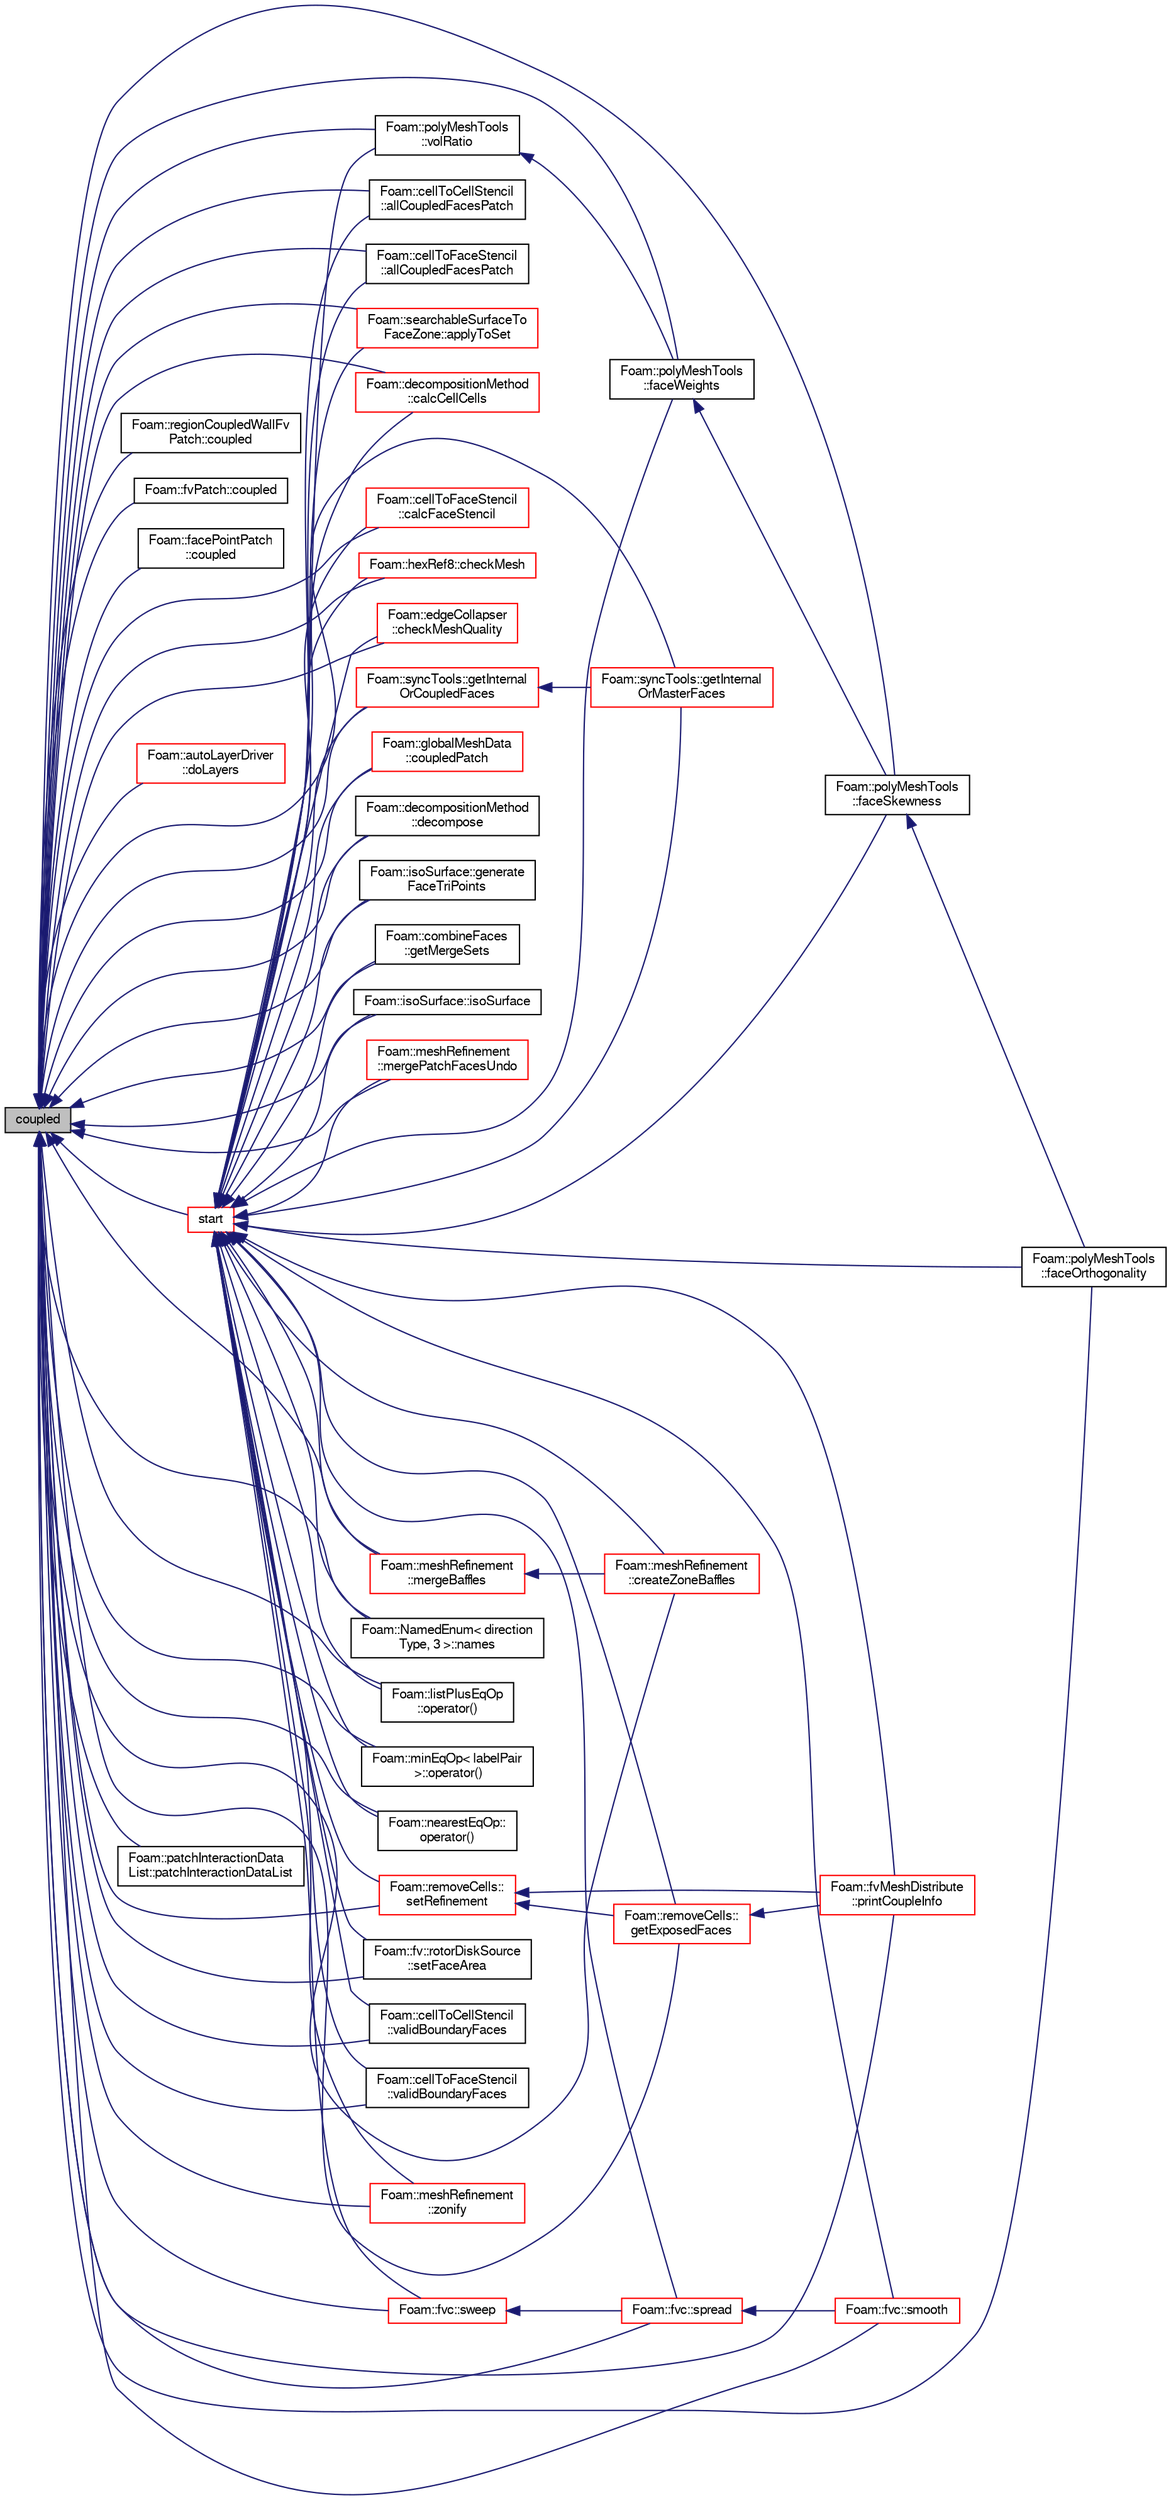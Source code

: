 digraph "coupled"
{
  bgcolor="transparent";
  edge [fontname="FreeSans",fontsize="10",labelfontname="FreeSans",labelfontsize="10"];
  node [fontname="FreeSans",fontsize="10",shape=record];
  rankdir="LR";
  Node2038 [label="coupled",height=0.2,width=0.4,color="black", fillcolor="grey75", style="filled", fontcolor="black"];
  Node2038 -> Node2039 [dir="back",color="midnightblue",fontsize="10",style="solid",fontname="FreeSans"];
  Node2039 [label="Foam::cellToCellStencil\l::allCoupledFacesPatch",height=0.2,width=0.4,color="black",URL="$a22642.html#a3ce86e793c8ebbec10ea9b3b9f9bda0d",tooltip="Return patch of all coupled faces. "];
  Node2038 -> Node2040 [dir="back",color="midnightblue",fontsize="10",style="solid",fontname="FreeSans"];
  Node2040 [label="Foam::cellToFaceStencil\l::allCoupledFacesPatch",height=0.2,width=0.4,color="black",URL="$a22686.html#a3ce86e793c8ebbec10ea9b3b9f9bda0d",tooltip="Return patch of all coupled faces. "];
  Node2038 -> Node2041 [dir="back",color="midnightblue",fontsize="10",style="solid",fontname="FreeSans"];
  Node2041 [label="Foam::searchableSurfaceTo\lFaceZone::applyToSet",height=0.2,width=0.4,color="red",URL="$a25386.html#a2d6074569c50892cef0d0f02422c89d1"];
  Node2038 -> Node2044 [dir="back",color="midnightblue",fontsize="10",style="solid",fontname="FreeSans"];
  Node2044 [label="Foam::decompositionMethod\l::calcCellCells",height=0.2,width=0.4,color="red",URL="$a28594.html#a86727d8c968e3ae5d8f394879e2b3c8a",tooltip="Helper: determine (local or global) cellCells from mesh. "];
  Node2038 -> Node2050 [dir="back",color="midnightblue",fontsize="10",style="solid",fontname="FreeSans"];
  Node2050 [label="Foam::cellToFaceStencil\l::calcFaceStencil",height=0.2,width=0.4,color="red",URL="$a22686.html#a75899a6e0677e40388327173f197eb45",tooltip="Collect cell neighbours into extended stencil. "];
  Node2038 -> Node2057 [dir="back",color="midnightblue",fontsize="10",style="solid",fontname="FreeSans"];
  Node2057 [label="Foam::hexRef8::checkMesh",height=0.2,width=0.4,color="red",URL="$a21654.html#a432ff341842268fa21b8363e6b2c45b9",tooltip="Debug: Check coupled mesh for correctness. "];
  Node2038 -> Node2068 [dir="back",color="midnightblue",fontsize="10",style="solid",fontname="FreeSans"];
  Node2068 [label="Foam::edgeCollapser\l::checkMeshQuality",height=0.2,width=0.4,color="red",URL="$a21642.html#a05c592dbdbe3fcc0728c2595750b5982",tooltip="Check mesh and mark points on faces in error. "];
  Node2038 -> Node2072 [dir="back",color="midnightblue",fontsize="10",style="solid",fontname="FreeSans"];
  Node2072 [label="Foam::regionCoupledWallFv\lPatch::coupled",height=0.2,width=0.4,color="black",URL="$a22862.html#a39c01db0e66d00fe0621a0c7e5fc4ead",tooltip="Return true because this patch is coupled. "];
  Node2038 -> Node2073 [dir="back",color="midnightblue",fontsize="10",style="solid",fontname="FreeSans"];
  Node2073 [label="Foam::fvPatch::coupled",height=0.2,width=0.4,color="black",URL="$a22870.html#a39c01db0e66d00fe0621a0c7e5fc4ead",tooltip="Return true if this patch is coupled. "];
  Node2038 -> Node2074 [dir="back",color="midnightblue",fontsize="10",style="solid",fontname="FreeSans"];
  Node2074 [label="Foam::facePointPatch\l::coupled",height=0.2,width=0.4,color="black",URL="$a27322.html#a39c01db0e66d00fe0621a0c7e5fc4ead",tooltip="Return true if this patch field is coupled. "];
  Node2038 -> Node2075 [dir="back",color="midnightblue",fontsize="10",style="solid",fontname="FreeSans"];
  Node2075 [label="Foam::globalMeshData\l::coupledPatch",height=0.2,width=0.4,color="red",URL="$a27334.html#adbf1d40edb1a4d9d7175cc03028a82e7",tooltip="Return patch of all coupled faces. "];
  Node2038 -> Node2094 [dir="back",color="midnightblue",fontsize="10",style="solid",fontname="FreeSans"];
  Node2094 [label="Foam::meshRefinement\l::createZoneBaffles",height=0.2,width=0.4,color="red",URL="$a24662.html#a79af0bcc267d8fda8b3f4e683cac915b",tooltip="Create baffles for faces straddling zoned surfaces. Return. "];
  Node2038 -> Node2089 [dir="back",color="midnightblue",fontsize="10",style="solid",fontname="FreeSans"];
  Node2089 [label="Foam::decompositionMethod\l::decompose",height=0.2,width=0.4,color="black",URL="$a28594.html#a9e5348f6d62778dc2721d9646d92c3d2"];
  Node2038 -> Node2168 [dir="back",color="midnightblue",fontsize="10",style="solid",fontname="FreeSans"];
  Node2168 [label="Foam::autoLayerDriver\l::doLayers",height=0.2,width=0.4,color="red",URL="$a24610.html#a128bb8ca3845486b1c6d481160e3adb5",tooltip="Add layers according to the dictionary settings. "];
  Node2038 -> Node2169 [dir="back",color="midnightblue",fontsize="10",style="solid",fontname="FreeSans"];
  Node2169 [label="Foam::polyMeshTools\l::faceOrthogonality",height=0.2,width=0.4,color="black",URL="$a27414.html#a1880e9d41ec6aba8b237d6ef3524d8b3",tooltip="Generate orthogonality field. (1 for fully orthogonal, < 1 for. "];
  Node2038 -> Node2170 [dir="back",color="midnightblue",fontsize="10",style="solid",fontname="FreeSans"];
  Node2170 [label="Foam::polyMeshTools\l::faceSkewness",height=0.2,width=0.4,color="black",URL="$a27414.html#a18dd96d4299c9cd56aa762e236a9af0d",tooltip="Generate skewness field. "];
  Node2170 -> Node2169 [dir="back",color="midnightblue",fontsize="10",style="solid",fontname="FreeSans"];
  Node2038 -> Node2171 [dir="back",color="midnightblue",fontsize="10",style="solid",fontname="FreeSans"];
  Node2171 [label="Foam::polyMeshTools\l::faceWeights",height=0.2,width=0.4,color="black",URL="$a27414.html#ab1b38c078f6a7f0be1e7b61f8b7cb28a",tooltip="Generate interpolation factors field. "];
  Node2171 -> Node2170 [dir="back",color="midnightblue",fontsize="10",style="solid",fontname="FreeSans"];
  Node2038 -> Node2172 [dir="back",color="midnightblue",fontsize="10",style="solid",fontname="FreeSans"];
  Node2172 [label="Foam::isoSurface::generate\lFaceTriPoints",height=0.2,width=0.4,color="black",URL="$a29346.html#a03628c245d99a9324f28ceffe5aa1c35"];
  Node2038 -> Node2173 [dir="back",color="midnightblue",fontsize="10",style="solid",fontname="FreeSans"];
  Node2173 [label="Foam::removeCells::\lgetExposedFaces",height=0.2,width=0.4,color="red",URL="$a21698.html#af7d0a466fd22f2b7991edb7423dde021",tooltip="Get labels of exposed faces. "];
  Node2173 -> Node2174 [dir="back",color="midnightblue",fontsize="10",style="solid",fontname="FreeSans"];
  Node2174 [label="Foam::fvMeshDistribute\l::printCoupleInfo",height=0.2,width=0.4,color="red",URL="$a21454.html#a0b2e9e5ba94679bbc5d807ecf02687e2",tooltip="Print some info on coupling data. "];
  Node2038 -> Node2186 [dir="back",color="midnightblue",fontsize="10",style="solid",fontname="FreeSans"];
  Node2186 [label="Foam::syncTools::getInternal\lOrCoupledFaces",height=0.2,width=0.4,color="red",URL="$a27502.html#a8fd72dca30a47f2a04181c7be9a8ce84",tooltip="Get per face whether it is internal or coupled. "];
  Node2186 -> Node2187 [dir="back",color="midnightblue",fontsize="10",style="solid",fontname="FreeSans"];
  Node2187 [label="Foam::syncTools::getInternal\lOrMasterFaces",height=0.2,width=0.4,color="red",URL="$a27502.html#a974774e844482a638469208c3e1d93b2",tooltip="Get per face whether it is internal or a master of a. "];
  Node2038 -> Node2187 [dir="back",color="midnightblue",fontsize="10",style="solid",fontname="FreeSans"];
  Node2038 -> Node2192 [dir="back",color="midnightblue",fontsize="10",style="solid",fontname="FreeSans"];
  Node2192 [label="Foam::combineFaces\l::getMergeSets",height=0.2,width=0.4,color="black",URL="$a21634.html#aacdb22dd46f93ab1163b67cdd60d5492",tooltip="Extract lists of all (non-coupled) boundary faces that can. "];
  Node2038 -> Node2193 [dir="back",color="midnightblue",fontsize="10",style="solid",fontname="FreeSans"];
  Node2193 [label="Foam::isoSurface::isoSurface",height=0.2,width=0.4,color="black",URL="$a29346.html#a2d3f6322d0523951b389b2245851396f",tooltip="Construct from cell values and point values. Uses boundaryField. "];
  Node2038 -> Node2093 [dir="back",color="midnightblue",fontsize="10",style="solid",fontname="FreeSans"];
  Node2093 [label="Foam::meshRefinement\l::mergeBaffles",height=0.2,width=0.4,color="red",URL="$a24662.html#aa959f1ef1377d3a4eaac5ff099280e50",tooltip="Merge baffles. Gets pairs of faces. "];
  Node2093 -> Node2094 [dir="back",color="midnightblue",fontsize="10",style="solid",fontname="FreeSans"];
  Node2038 -> Node2194 [dir="back",color="midnightblue",fontsize="10",style="solid",fontname="FreeSans"];
  Node2194 [label="Foam::meshRefinement\l::mergePatchFacesUndo",height=0.2,width=0.4,color="red",URL="$a24662.html#a46abeca243f55035145fe45edc956bef",tooltip="Merge coplanar faces. preserveFaces is != -1 for faces. "];
  Node2038 -> Node2090 [dir="back",color="midnightblue",fontsize="10",style="solid",fontname="FreeSans"];
  Node2090 [label="Foam::NamedEnum\< direction\lType, 3 \>::names",height=0.2,width=0.4,color="black",URL="$a25998.html#a7350da3a0edd92cd11e6c479c9967dc8"];
  Node2038 -> Node2126 [dir="back",color="midnightblue",fontsize="10",style="solid",fontname="FreeSans"];
  Node2126 [label="Foam::listPlusEqOp\l::operator()",height=0.2,width=0.4,color="black",URL="$a24626.html#a2bca5855a51bffee2f0fe2aacc4aba10"];
  Node2038 -> Node2079 [dir="back",color="midnightblue",fontsize="10",style="solid",fontname="FreeSans"];
  Node2079 [label="Foam::minEqOp\< labelPair\l \>::operator()",height=0.2,width=0.4,color="black",URL="$a21438.html#a5110bdded347caa6365e4d10554dfc32"];
  Node2038 -> Node2195 [dir="back",color="midnightblue",fontsize="10",style="solid",fontname="FreeSans"];
  Node2195 [label="Foam::nearestEqOp::\loperator()",height=0.2,width=0.4,color="black",URL="$a29394.html#a7125bb052e112a423cd8082006cdac3b"];
  Node2038 -> Node2196 [dir="back",color="midnightblue",fontsize="10",style="solid",fontname="FreeSans"];
  Node2196 [label="Foam::patchInteractionData\lList::patchInteractionDataList",height=0.2,width=0.4,color="black",URL="$a24178.html#a6ceb0b9c160f0dffd9ce6257b8521a8f",tooltip="Construct from Istream. "];
  Node2038 -> Node2174 [dir="back",color="midnightblue",fontsize="10",style="solid",fontname="FreeSans"];
  Node2038 -> Node2197 [dir="back",color="midnightblue",fontsize="10",style="solid",fontname="FreeSans"];
  Node2197 [label="Foam::fv::rotorDiskSource\l::setFaceArea",height=0.2,width=0.4,color="black",URL="$a23502.html#a161ab2dd610fa2868ae3529d99faf5d9",tooltip="Set the face areas per cell, and optionally correct the rotor axis. "];
  Node2038 -> Node2198 [dir="back",color="midnightblue",fontsize="10",style="solid",fontname="FreeSans"];
  Node2198 [label="Foam::removeCells::\lsetRefinement",height=0.2,width=0.4,color="red",URL="$a21698.html#a1fa7db25391bd44913e7d03a77e2c45b",tooltip="Play commands into polyTopoChange to remove cells. "];
  Node2198 -> Node2174 [dir="back",color="midnightblue",fontsize="10",style="solid",fontname="FreeSans"];
  Node2198 -> Node2173 [dir="back",color="midnightblue",fontsize="10",style="solid",fontname="FreeSans"];
  Node2038 -> Node2099 [dir="back",color="midnightblue",fontsize="10",style="solid",fontname="FreeSans"];
  Node2099 [label="Foam::fvc::smooth",height=0.2,width=0.4,color="red",URL="$a21134.html#a417a555eb3108fd8d6c41c0aec39a633"];
  Node2038 -> Node2200 [dir="back",color="midnightblue",fontsize="10",style="solid",fontname="FreeSans"];
  Node2200 [label="Foam::fvc::spread",height=0.2,width=0.4,color="red",URL="$a21134.html#a8a82f265e99ca3a2aa0d656f2388b991"];
  Node2200 -> Node2099 [dir="back",color="midnightblue",fontsize="10",style="solid",fontname="FreeSans"];
  Node2038 -> Node2202 [dir="back",color="midnightblue",fontsize="10",style="solid",fontname="FreeSans"];
  Node2202 [label="start",height=0.2,width=0.4,color="red",URL="$a27478.html#a6bfd3e3abb11e98bdb4b98671cec1234",tooltip="Return start label of this patch in the polyMesh face list. "];
  Node2202 -> Node2039 [dir="back",color="midnightblue",fontsize="10",style="solid",fontname="FreeSans"];
  Node2202 -> Node2040 [dir="back",color="midnightblue",fontsize="10",style="solid",fontname="FreeSans"];
  Node2202 -> Node2041 [dir="back",color="midnightblue",fontsize="10",style="solid",fontname="FreeSans"];
  Node2202 -> Node2044 [dir="back",color="midnightblue",fontsize="10",style="solid",fontname="FreeSans"];
  Node2202 -> Node2050 [dir="back",color="midnightblue",fontsize="10",style="solid",fontname="FreeSans"];
  Node2202 -> Node2057 [dir="back",color="midnightblue",fontsize="10",style="solid",fontname="FreeSans"];
  Node2202 -> Node2068 [dir="back",color="midnightblue",fontsize="10",style="solid",fontname="FreeSans"];
  Node2202 -> Node2075 [dir="back",color="midnightblue",fontsize="10",style="solid",fontname="FreeSans"];
  Node2202 -> Node2094 [dir="back",color="midnightblue",fontsize="10",style="solid",fontname="FreeSans"];
  Node2202 -> Node2089 [dir="back",color="midnightblue",fontsize="10",style="solid",fontname="FreeSans"];
  Node2202 -> Node2169 [dir="back",color="midnightblue",fontsize="10",style="solid",fontname="FreeSans"];
  Node2202 -> Node2170 [dir="back",color="midnightblue",fontsize="10",style="solid",fontname="FreeSans"];
  Node2202 -> Node2171 [dir="back",color="midnightblue",fontsize="10",style="solid",fontname="FreeSans"];
  Node2202 -> Node2172 [dir="back",color="midnightblue",fontsize="10",style="solid",fontname="FreeSans"];
  Node2202 -> Node2173 [dir="back",color="midnightblue",fontsize="10",style="solid",fontname="FreeSans"];
  Node2202 -> Node2186 [dir="back",color="midnightblue",fontsize="10",style="solid",fontname="FreeSans"];
  Node2202 -> Node2187 [dir="back",color="midnightblue",fontsize="10",style="solid",fontname="FreeSans"];
  Node2202 -> Node2192 [dir="back",color="midnightblue",fontsize="10",style="solid",fontname="FreeSans"];
  Node2202 -> Node2193 [dir="back",color="midnightblue",fontsize="10",style="solid",fontname="FreeSans"];
  Node2202 -> Node2093 [dir="back",color="midnightblue",fontsize="10",style="solid",fontname="FreeSans"];
  Node2202 -> Node2194 [dir="back",color="midnightblue",fontsize="10",style="solid",fontname="FreeSans"];
  Node2202 -> Node2090 [dir="back",color="midnightblue",fontsize="10",style="solid",fontname="FreeSans"];
  Node2202 -> Node2126 [dir="back",color="midnightblue",fontsize="10",style="solid",fontname="FreeSans"];
  Node2202 -> Node2079 [dir="back",color="midnightblue",fontsize="10",style="solid",fontname="FreeSans"];
  Node2202 -> Node2195 [dir="back",color="midnightblue",fontsize="10",style="solid",fontname="FreeSans"];
  Node2202 -> Node2174 [dir="back",color="midnightblue",fontsize="10",style="solid",fontname="FreeSans"];
  Node2202 -> Node2197 [dir="back",color="midnightblue",fontsize="10",style="solid",fontname="FreeSans"];
  Node2202 -> Node2198 [dir="back",color="midnightblue",fontsize="10",style="solid",fontname="FreeSans"];
  Node2202 -> Node2099 [dir="back",color="midnightblue",fontsize="10",style="solid",fontname="FreeSans"];
  Node2202 -> Node2200 [dir="back",color="midnightblue",fontsize="10",style="solid",fontname="FreeSans"];
  Node2202 -> Node2260 [dir="back",color="midnightblue",fontsize="10",style="solid",fontname="FreeSans"];
  Node2260 [label="Foam::fvc::sweep",height=0.2,width=0.4,color="red",URL="$a21134.html#a0ba98d69297b54282b0a15e74ec2ec67"];
  Node2260 -> Node2200 [dir="back",color="midnightblue",fontsize="10",style="solid",fontname="FreeSans"];
  Node2202 -> Node2431 [dir="back",color="midnightblue",fontsize="10",style="solid",fontname="FreeSans"];
  Node2431 [label="Foam::cellToCellStencil\l::validBoundaryFaces",height=0.2,width=0.4,color="black",URL="$a22642.html#aa0db70fe0486f941c01cc8bee40ee9da",tooltip="Valid boundary faces (not empty and not coupled) "];
  Node2202 -> Node2432 [dir="back",color="midnightblue",fontsize="10",style="solid",fontname="FreeSans"];
  Node2432 [label="Foam::cellToFaceStencil\l::validBoundaryFaces",height=0.2,width=0.4,color="black",URL="$a22686.html#aa0db70fe0486f941c01cc8bee40ee9da",tooltip="Valid boundary faces (not empty and not coupled) "];
  Node2202 -> Node2433 [dir="back",color="midnightblue",fontsize="10",style="solid",fontname="FreeSans"];
  Node2433 [label="Foam::polyMeshTools\l::volRatio",height=0.2,width=0.4,color="black",URL="$a27414.html#abe000db3f13ec8421e2f048ced6105bd",tooltip="Generate volume ratio field. "];
  Node2433 -> Node2171 [dir="back",color="midnightblue",fontsize="10",style="solid",fontname="FreeSans"];
  Node2202 -> Node2189 [dir="back",color="midnightblue",fontsize="10",style="solid",fontname="FreeSans"];
  Node2189 [label="Foam::meshRefinement\l::zonify",height=0.2,width=0.4,color="red",URL="$a24662.html#a90cf965dfe02eb20f11a4a8c6035747f",tooltip="Put faces/cells into zones according to surface specification. "];
  Node2038 -> Node2260 [dir="back",color="midnightblue",fontsize="10",style="solid",fontname="FreeSans"];
  Node2038 -> Node2432 [dir="back",color="midnightblue",fontsize="10",style="solid",fontname="FreeSans"];
  Node2038 -> Node2431 [dir="back",color="midnightblue",fontsize="10",style="solid",fontname="FreeSans"];
  Node2038 -> Node2433 [dir="back",color="midnightblue",fontsize="10",style="solid",fontname="FreeSans"];
  Node2038 -> Node2189 [dir="back",color="midnightblue",fontsize="10",style="solid",fontname="FreeSans"];
}
